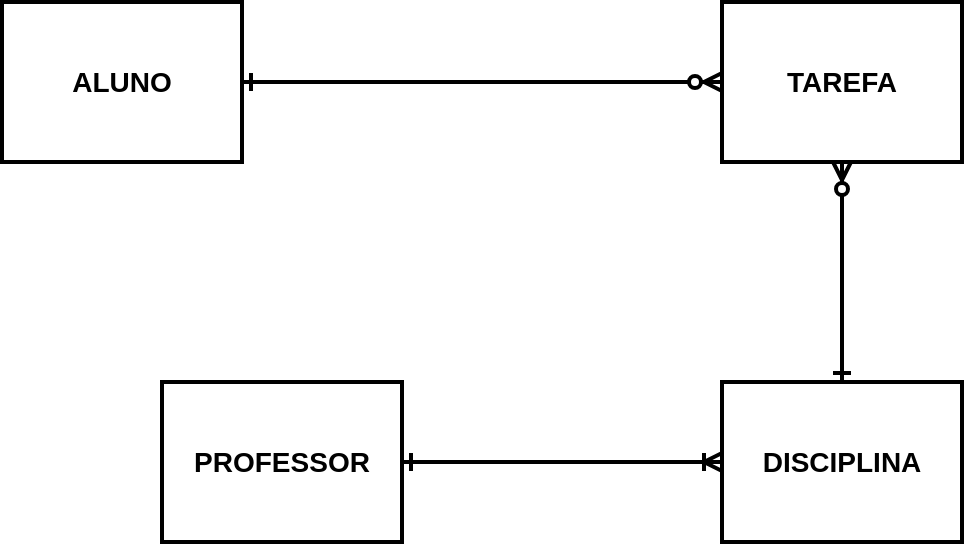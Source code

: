 <mxfile version="13.0.1" type="github">
  <diagram id="oFMwJU2f02DcgfCYTC5S" name="Page-1">
    <mxGraphModel dx="868" dy="433" grid="1" gridSize="10" guides="1" tooltips="1" connect="1" arrows="1" fold="1" page="1" pageScale="1" pageWidth="827" pageHeight="1169" math="0" shadow="0">
      <root>
        <mxCell id="0" />
        <mxCell id="1" parent="0" />
        <mxCell id="yZ5Av-zjvGEm6ZmJSkwi-1" value="ALUNO" style="whiteSpace=wrap;html=1;align=center;strokeWidth=2;fontSize=14;fontStyle=1" parent="1" vertex="1">
          <mxGeometry x="120" y="80" width="120" height="80" as="geometry" />
        </mxCell>
        <mxCell id="yZ5Av-zjvGEm6ZmJSkwi-2" value="TAREFA" style="whiteSpace=wrap;html=1;align=center;strokeWidth=2;fontSize=14;fontStyle=1" parent="1" vertex="1">
          <mxGeometry x="480" y="80" width="120" height="80" as="geometry" />
        </mxCell>
        <mxCell id="yZ5Av-zjvGEm6ZmJSkwi-3" value="" style="edgeStyle=entityRelationEdgeStyle;fontSize=12;html=1;endArrow=ERzeroToMany;endFill=1;exitX=1;exitY=0.5;exitDx=0;exitDy=0;startArrow=ERone;startFill=0;strokeWidth=2;" parent="1" source="yZ5Av-zjvGEm6ZmJSkwi-1" target="yZ5Av-zjvGEm6ZmJSkwi-2" edge="1">
          <mxGeometry width="100" height="100" relative="1" as="geometry">
            <mxPoint x="230" y="220" as="sourcePoint" />
            <mxPoint x="330" y="120" as="targetPoint" />
          </mxGeometry>
        </mxCell>
        <mxCell id="yZ5Av-zjvGEm6ZmJSkwi-7" style="edgeStyle=orthogonalEdgeStyle;rounded=0;orthogonalLoop=1;jettySize=auto;html=1;entryX=0.5;entryY=1;entryDx=0;entryDy=0;startArrow=ERone;startFill=0;endArrow=ERzeroToMany;endFill=1;strokeWidth=2;" parent="1" source="yZ5Av-zjvGEm6ZmJSkwi-4" target="yZ5Av-zjvGEm6ZmJSkwi-2" edge="1">
          <mxGeometry relative="1" as="geometry" />
        </mxCell>
        <mxCell id="yZ5Av-zjvGEm6ZmJSkwi-4" value="DISCIPLINA" style="whiteSpace=wrap;html=1;align=center;strokeWidth=2;fontStyle=1;fontSize=14;" parent="1" vertex="1">
          <mxGeometry x="480" y="270" width="120" height="80" as="geometry" />
        </mxCell>
        <mxCell id="yZ5Av-zjvGEm6ZmJSkwi-9" style="edgeStyle=orthogonalEdgeStyle;rounded=0;orthogonalLoop=1;jettySize=auto;html=1;entryX=0;entryY=0.5;entryDx=0;entryDy=0;startArrow=ERone;startFill=0;endArrow=ERoneToMany;endFill=0;strokeWidth=2;" parent="1" source="yZ5Av-zjvGEm6ZmJSkwi-8" target="yZ5Av-zjvGEm6ZmJSkwi-4" edge="1">
          <mxGeometry relative="1" as="geometry" />
        </mxCell>
        <mxCell id="yZ5Av-zjvGEm6ZmJSkwi-8" value="PROFESSOR" style="whiteSpace=wrap;html=1;align=center;strokeWidth=2;fontSize=14;fontStyle=1" parent="1" vertex="1">
          <mxGeometry x="200" y="270" width="120" height="80" as="geometry" />
        </mxCell>
      </root>
    </mxGraphModel>
  </diagram>
</mxfile>
